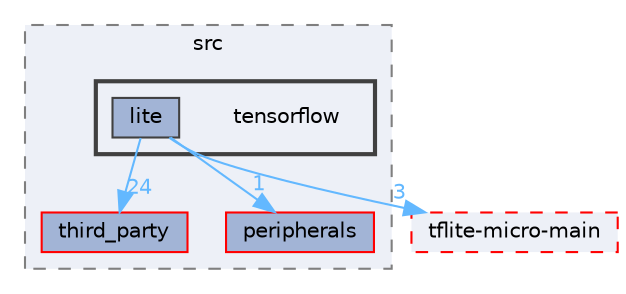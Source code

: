 digraph "Arduino/GetStartedWithMachineLearningOnArduino/tflite-micro-arduino-examples-main/src/tensorflow"
{
 // LATEX_PDF_SIZE
  bgcolor="transparent";
  edge [fontname=Helvetica,fontsize=10,labelfontname=Helvetica,labelfontsize=10];
  node [fontname=Helvetica,fontsize=10,shape=box,height=0.2,width=0.4];
  compound=true
  subgraph clusterdir_e866ddbbaec9cd84ea4c87a9de153242 {
    graph [ bgcolor="#edf0f7", pencolor="grey50", label="src", fontname=Helvetica,fontsize=10 style="filled,dashed", URL="dir_e866ddbbaec9cd84ea4c87a9de153242.html",tooltip=""]
  dir_132e7ec5e48d289908f71c63bf9105bc [label="third_party", fillcolor="#a2b4d6", color="red", style="filled", URL="dir_132e7ec5e48d289908f71c63bf9105bc.html",tooltip=""];
  dir_a04dbf6dd37629f8d82707e6fd58207b [label="peripherals", fillcolor="#a2b4d6", color="red", style="filled", URL="dir_a04dbf6dd37629f8d82707e6fd58207b.html",tooltip=""];
  subgraph clusterdir_3ad0fc18d1ae8b18d303c300862804a0 {
    graph [ bgcolor="#edf0f7", pencolor="grey25", label="", fontname=Helvetica,fontsize=10 style="filled,bold", URL="dir_3ad0fc18d1ae8b18d303c300862804a0.html",tooltip=""]
    dir_3ad0fc18d1ae8b18d303c300862804a0 [shape=plaintext, label="tensorflow"];
  dir_1b0dbadbd3f4c97dd60e5ba16d3f4ccc [label="lite", fillcolor="#a2b4d6", color="grey25", style="filled", URL="dir_1b0dbadbd3f4c97dd60e5ba16d3f4ccc.html",tooltip=""];
  }
  }
  dir_37328d0195f4d1497edc6914cc71a1c6 [label="tflite-micro-main", fillcolor="#edf0f7", color="red", style="filled,dashed", URL="dir_37328d0195f4d1497edc6914cc71a1c6.html",tooltip=""];
  dir_1b0dbadbd3f4c97dd60e5ba16d3f4ccc->dir_132e7ec5e48d289908f71c63bf9105bc [headlabel="24", labeldistance=1.5 headhref="dir_000175_000342.html" href="dir_000175_000342.html" color="steelblue1" fontcolor="steelblue1"];
  dir_1b0dbadbd3f4c97dd60e5ba16d3f4ccc->dir_37328d0195f4d1497edc6914cc71a1c6 [headlabel="3", labeldistance=1.5 headhref="dir_000175_000336.html" href="dir_000175_000336.html" color="steelblue1" fontcolor="steelblue1"];
  dir_1b0dbadbd3f4c97dd60e5ba16d3f4ccc->dir_a04dbf6dd37629f8d82707e6fd58207b [headlabel="1", labeldistance=1.5 headhref="dir_000175_000232.html" href="dir_000175_000232.html" color="steelblue1" fontcolor="steelblue1"];
}
